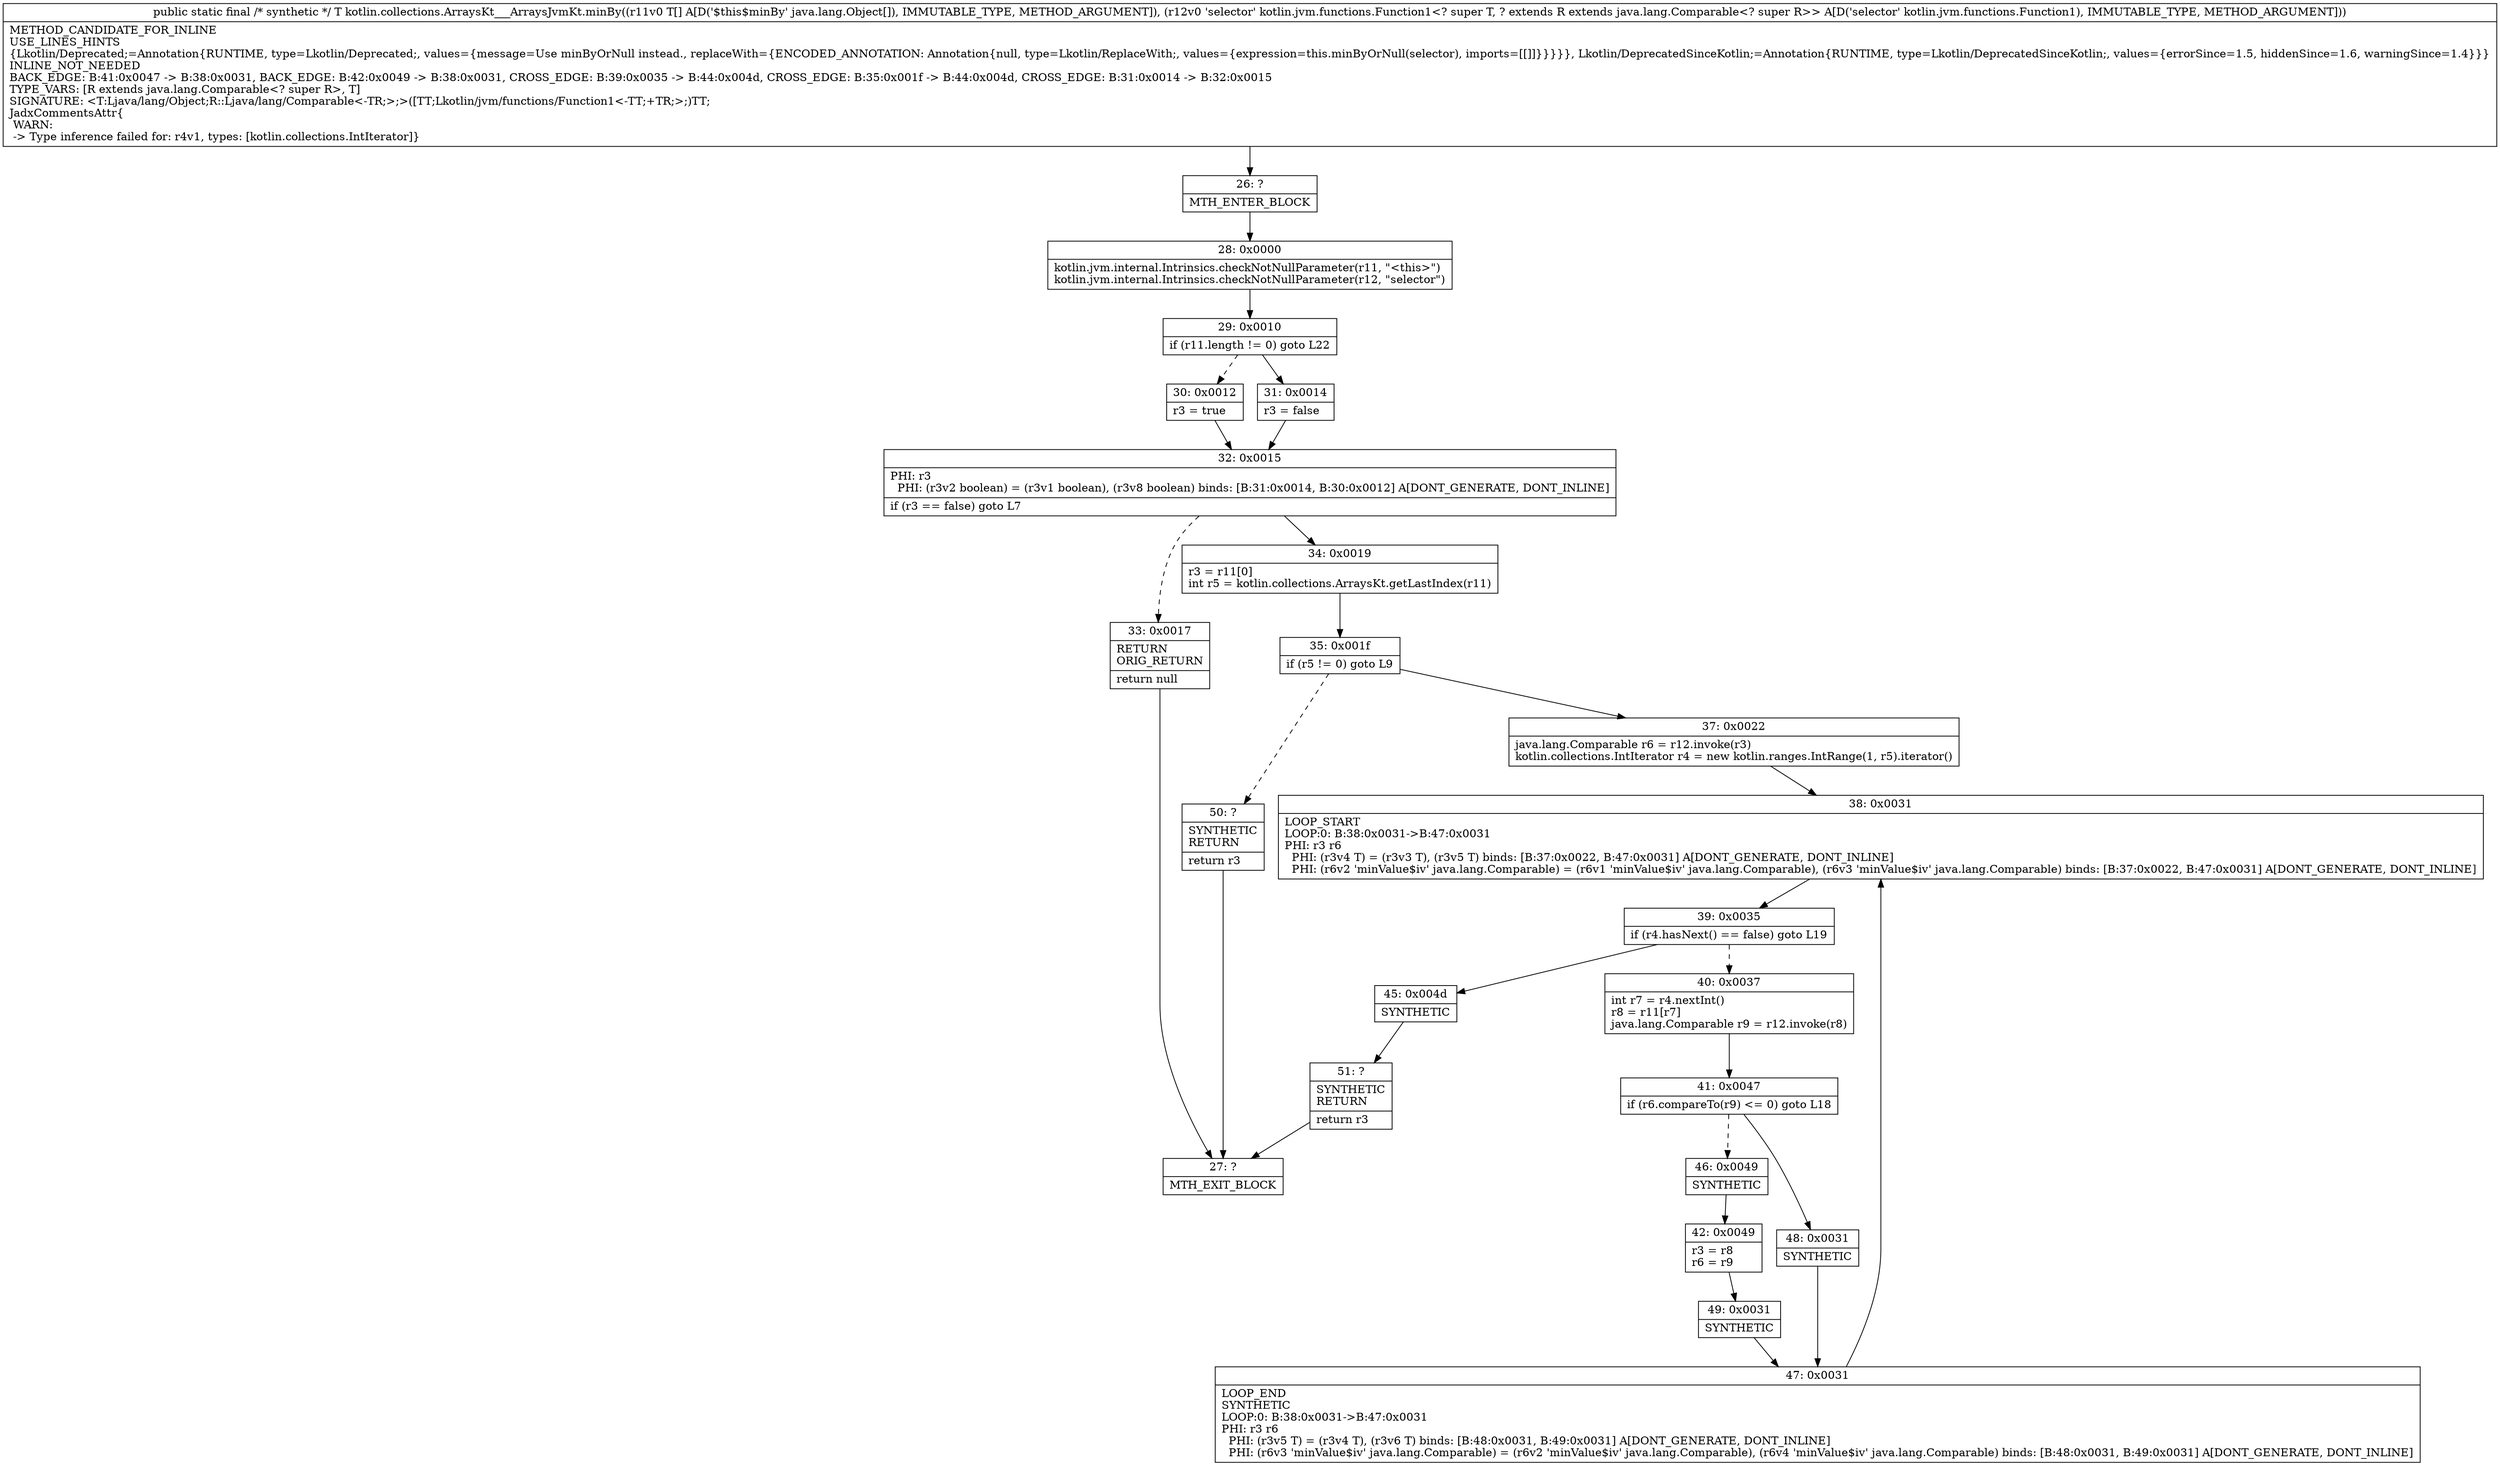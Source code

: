 digraph "CFG forkotlin.collections.ArraysKt___ArraysJvmKt.minBy([Ljava\/lang\/Object;Lkotlin\/jvm\/functions\/Function1;)Ljava\/lang\/Object;" {
Node_26 [shape=record,label="{26\:\ ?|MTH_ENTER_BLOCK\l}"];
Node_28 [shape=record,label="{28\:\ 0x0000|kotlin.jvm.internal.Intrinsics.checkNotNullParameter(r11, \"\<this\>\")\lkotlin.jvm.internal.Intrinsics.checkNotNullParameter(r12, \"selector\")\l}"];
Node_29 [shape=record,label="{29\:\ 0x0010|if (r11.length != 0) goto L22\l}"];
Node_30 [shape=record,label="{30\:\ 0x0012|r3 = true\l}"];
Node_32 [shape=record,label="{32\:\ 0x0015|PHI: r3 \l  PHI: (r3v2 boolean) = (r3v1 boolean), (r3v8 boolean) binds: [B:31:0x0014, B:30:0x0012] A[DONT_GENERATE, DONT_INLINE]\l|if (r3 == false) goto L7\l}"];
Node_33 [shape=record,label="{33\:\ 0x0017|RETURN\lORIG_RETURN\l|return null\l}"];
Node_27 [shape=record,label="{27\:\ ?|MTH_EXIT_BLOCK\l}"];
Node_34 [shape=record,label="{34\:\ 0x0019|r3 = r11[0]\lint r5 = kotlin.collections.ArraysKt.getLastIndex(r11)\l}"];
Node_35 [shape=record,label="{35\:\ 0x001f|if (r5 != 0) goto L9\l}"];
Node_37 [shape=record,label="{37\:\ 0x0022|java.lang.Comparable r6 = r12.invoke(r3)\lkotlin.collections.IntIterator r4 = new kotlin.ranges.IntRange(1, r5).iterator()\l}"];
Node_38 [shape=record,label="{38\:\ 0x0031|LOOP_START\lLOOP:0: B:38:0x0031\-\>B:47:0x0031\lPHI: r3 r6 \l  PHI: (r3v4 T) = (r3v3 T), (r3v5 T) binds: [B:37:0x0022, B:47:0x0031] A[DONT_GENERATE, DONT_INLINE]\l  PHI: (r6v2 'minValue$iv' java.lang.Comparable) = (r6v1 'minValue$iv' java.lang.Comparable), (r6v3 'minValue$iv' java.lang.Comparable) binds: [B:37:0x0022, B:47:0x0031] A[DONT_GENERATE, DONT_INLINE]\l}"];
Node_39 [shape=record,label="{39\:\ 0x0035|if (r4.hasNext() == false) goto L19\l}"];
Node_40 [shape=record,label="{40\:\ 0x0037|int r7 = r4.nextInt()\lr8 = r11[r7]\ljava.lang.Comparable r9 = r12.invoke(r8)\l}"];
Node_41 [shape=record,label="{41\:\ 0x0047|if (r6.compareTo(r9) \<= 0) goto L18\l}"];
Node_46 [shape=record,label="{46\:\ 0x0049|SYNTHETIC\l}"];
Node_42 [shape=record,label="{42\:\ 0x0049|r3 = r8\lr6 = r9\l}"];
Node_49 [shape=record,label="{49\:\ 0x0031|SYNTHETIC\l}"];
Node_47 [shape=record,label="{47\:\ 0x0031|LOOP_END\lSYNTHETIC\lLOOP:0: B:38:0x0031\-\>B:47:0x0031\lPHI: r3 r6 \l  PHI: (r3v5 T) = (r3v4 T), (r3v6 T) binds: [B:48:0x0031, B:49:0x0031] A[DONT_GENERATE, DONT_INLINE]\l  PHI: (r6v3 'minValue$iv' java.lang.Comparable) = (r6v2 'minValue$iv' java.lang.Comparable), (r6v4 'minValue$iv' java.lang.Comparable) binds: [B:48:0x0031, B:49:0x0031] A[DONT_GENERATE, DONT_INLINE]\l}"];
Node_48 [shape=record,label="{48\:\ 0x0031|SYNTHETIC\l}"];
Node_45 [shape=record,label="{45\:\ 0x004d|SYNTHETIC\l}"];
Node_51 [shape=record,label="{51\:\ ?|SYNTHETIC\lRETURN\l|return r3\l}"];
Node_50 [shape=record,label="{50\:\ ?|SYNTHETIC\lRETURN\l|return r3\l}"];
Node_31 [shape=record,label="{31\:\ 0x0014|r3 = false\l}"];
MethodNode[shape=record,label="{public static final \/* synthetic *\/ T kotlin.collections.ArraysKt___ArraysJvmKt.minBy((r11v0 T[] A[D('$this$minBy' java.lang.Object[]), IMMUTABLE_TYPE, METHOD_ARGUMENT]), (r12v0 'selector' kotlin.jvm.functions.Function1\<? super T, ? extends R extends java.lang.Comparable\<? super R\>\> A[D('selector' kotlin.jvm.functions.Function1), IMMUTABLE_TYPE, METHOD_ARGUMENT]))  | METHOD_CANDIDATE_FOR_INLINE\lUSE_LINES_HINTS\l\{Lkotlin\/Deprecated;=Annotation\{RUNTIME, type=Lkotlin\/Deprecated;, values=\{message=Use minByOrNull instead., replaceWith=\{ENCODED_ANNOTATION: Annotation\{null, type=Lkotlin\/ReplaceWith;, values=\{expression=this.minByOrNull(selector), imports=[[]]\}\}\}\}\}, Lkotlin\/DeprecatedSinceKotlin;=Annotation\{RUNTIME, type=Lkotlin\/DeprecatedSinceKotlin;, values=\{errorSince=1.5, hiddenSince=1.6, warningSince=1.4\}\}\}\lINLINE_NOT_NEEDED\lBACK_EDGE: B:41:0x0047 \-\> B:38:0x0031, BACK_EDGE: B:42:0x0049 \-\> B:38:0x0031, CROSS_EDGE: B:39:0x0035 \-\> B:44:0x004d, CROSS_EDGE: B:35:0x001f \-\> B:44:0x004d, CROSS_EDGE: B:31:0x0014 \-\> B:32:0x0015\lTYPE_VARS: [R extends java.lang.Comparable\<? super R\>, T]\lSIGNATURE: \<T:Ljava\/lang\/Object;R::Ljava\/lang\/Comparable\<\-TR;\>;\>([TT;Lkotlin\/jvm\/functions\/Function1\<\-TT;+TR;\>;)TT;\lJadxCommentsAttr\{\l WARN: \l \-\> Type inference failed for: r4v1, types: [kotlin.collections.IntIterator]\}\l}"];
MethodNode -> Node_26;Node_26 -> Node_28;
Node_28 -> Node_29;
Node_29 -> Node_30[style=dashed];
Node_29 -> Node_31;
Node_30 -> Node_32;
Node_32 -> Node_33[style=dashed];
Node_32 -> Node_34;
Node_33 -> Node_27;
Node_34 -> Node_35;
Node_35 -> Node_37;
Node_35 -> Node_50[style=dashed];
Node_37 -> Node_38;
Node_38 -> Node_39;
Node_39 -> Node_40[style=dashed];
Node_39 -> Node_45;
Node_40 -> Node_41;
Node_41 -> Node_46[style=dashed];
Node_41 -> Node_48;
Node_46 -> Node_42;
Node_42 -> Node_49;
Node_49 -> Node_47;
Node_47 -> Node_38;
Node_48 -> Node_47;
Node_45 -> Node_51;
Node_51 -> Node_27;
Node_50 -> Node_27;
Node_31 -> Node_32;
}


